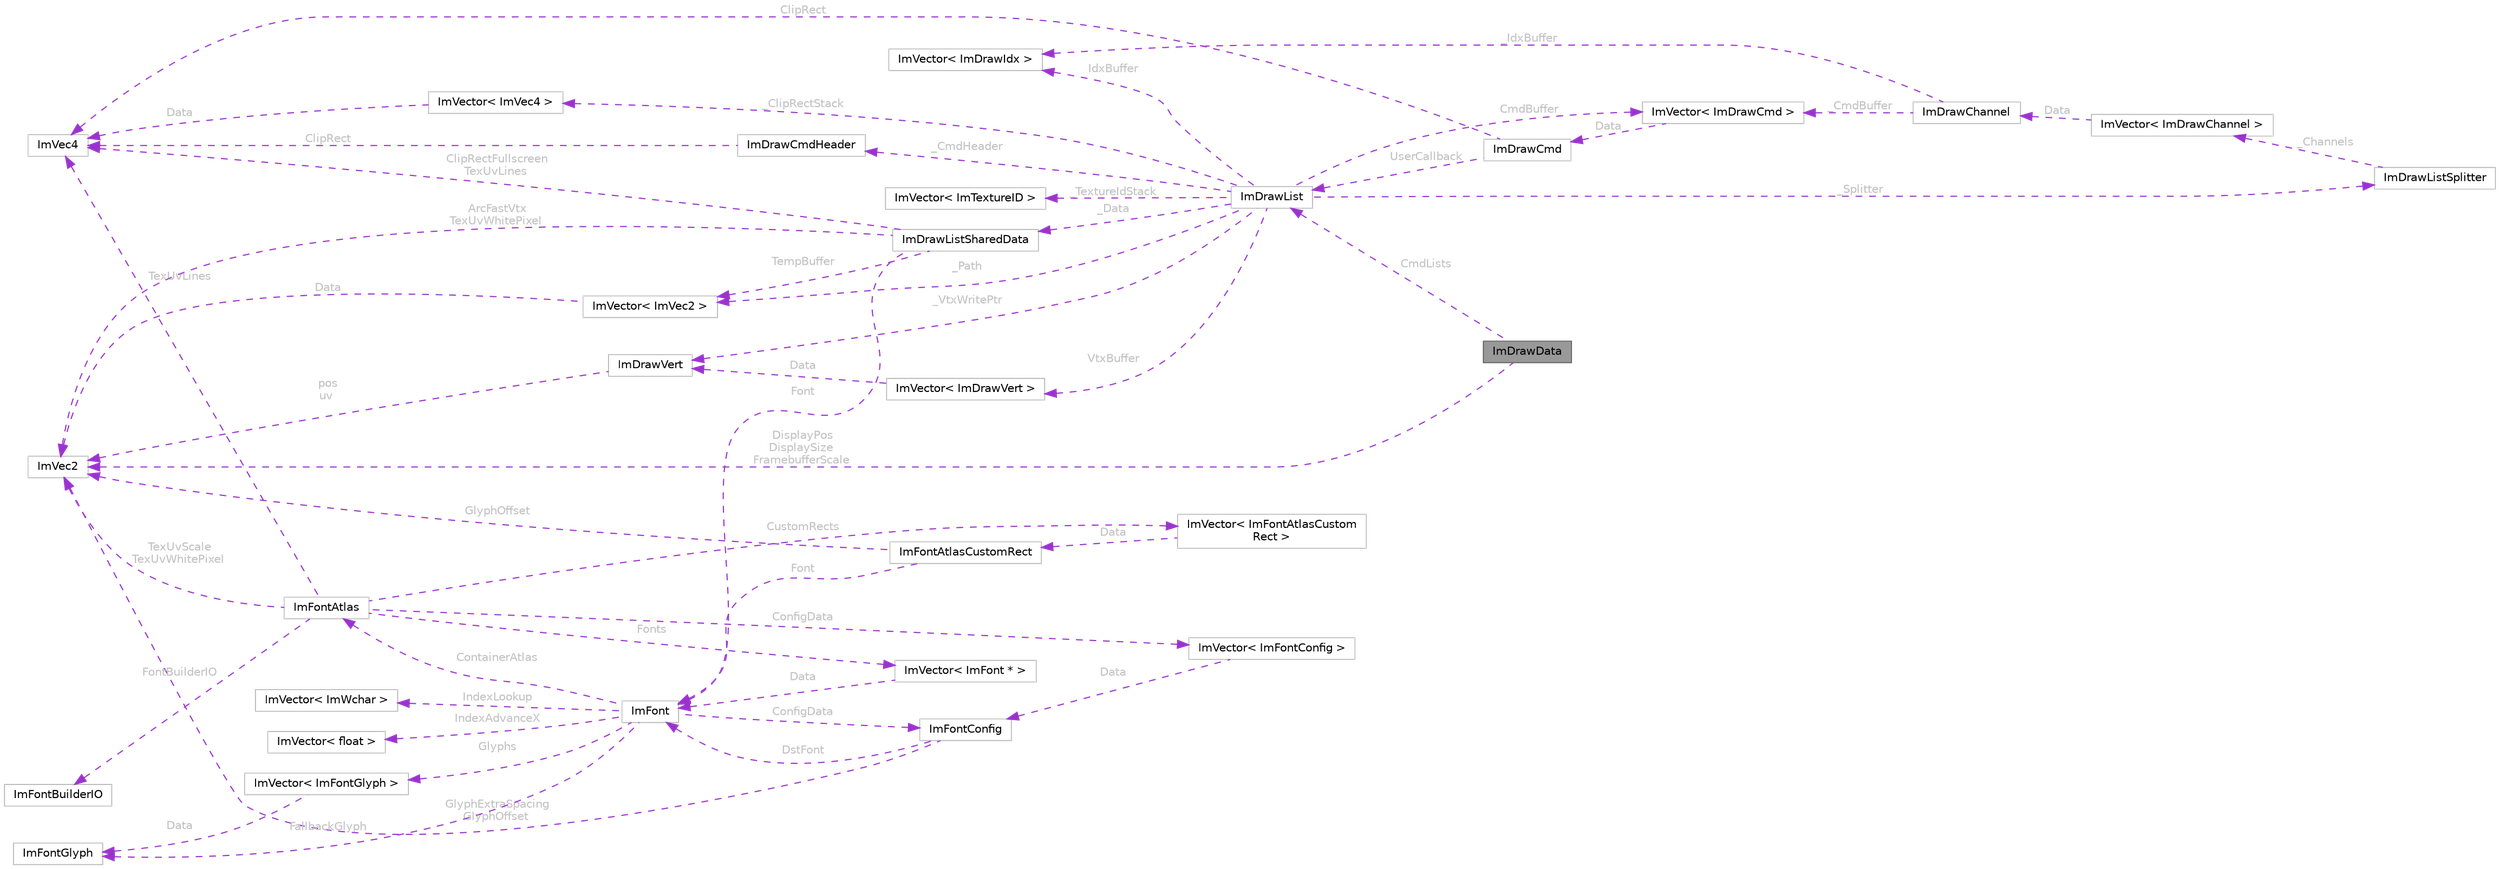 digraph "ImDrawData"
{
 // LATEX_PDF_SIZE
  bgcolor="transparent";
  edge [fontname=Helvetica,fontsize=10,labelfontname=Helvetica,labelfontsize=10];
  node [fontname=Helvetica,fontsize=10,shape=box,height=0.2,width=0.4];
  rankdir="LR";
  Node1 [id="Node000001",label="ImDrawData",height=0.2,width=0.4,color="gray40", fillcolor="grey60", style="filled", fontcolor="black",tooltip=" "];
  Node2 -> Node1 [id="edge49_Node000001_Node000002",dir="back",color="darkorchid3",style="dashed",tooltip=" ",label=" CmdLists",fontcolor="grey" ];
  Node2 [id="Node000002",label="ImDrawList",height=0.2,width=0.4,color="grey75", fillcolor="white", style="filled",URL="$struct_im_draw_list.html",tooltip=" "];
  Node3 -> Node2 [id="edge50_Node000002_Node000003",dir="back",color="darkorchid3",style="dashed",tooltip=" ",label=" CmdBuffer",fontcolor="grey" ];
  Node3 [id="Node000003",label="ImVector\< ImDrawCmd \>",height=0.2,width=0.4,color="grey75", fillcolor="white", style="filled",URL="$struct_im_vector.html",tooltip=" "];
  Node4 -> Node3 [id="edge51_Node000003_Node000004",dir="back",color="darkorchid3",style="dashed",tooltip=" ",label=" Data",fontcolor="grey" ];
  Node4 [id="Node000004",label="ImDrawCmd",height=0.2,width=0.4,color="grey75", fillcolor="white", style="filled",URL="$struct_im_draw_cmd.html",tooltip=" "];
  Node5 -> Node4 [id="edge52_Node000004_Node000005",dir="back",color="darkorchid3",style="dashed",tooltip=" ",label=" ClipRect",fontcolor="grey" ];
  Node5 [id="Node000005",label="ImVec4",height=0.2,width=0.4,color="grey75", fillcolor="white", style="filled",URL="$struct_im_vec4.html",tooltip=" "];
  Node2 -> Node4 [id="edge53_Node000004_Node000002",dir="back",color="darkorchid3",style="dashed",tooltip=" ",label=" UserCallback",fontcolor="grey" ];
  Node6 -> Node2 [id="edge54_Node000002_Node000006",dir="back",color="darkorchid3",style="dashed",tooltip=" ",label=" IdxBuffer",fontcolor="grey" ];
  Node6 [id="Node000006",label="ImVector\< ImDrawIdx \>",height=0.2,width=0.4,color="grey75", fillcolor="white", style="filled",URL="$struct_im_vector.html",tooltip=" "];
  Node7 -> Node2 [id="edge55_Node000002_Node000007",dir="back",color="darkorchid3",style="dashed",tooltip=" ",label=" VtxBuffer",fontcolor="grey" ];
  Node7 [id="Node000007",label="ImVector\< ImDrawVert \>",height=0.2,width=0.4,color="grey75", fillcolor="white", style="filled",URL="$struct_im_vector.html",tooltip=" "];
  Node8 -> Node7 [id="edge56_Node000007_Node000008",dir="back",color="darkorchid3",style="dashed",tooltip=" ",label=" Data",fontcolor="grey" ];
  Node8 [id="Node000008",label="ImDrawVert",height=0.2,width=0.4,color="grey75", fillcolor="white", style="filled",URL="$struct_im_draw_vert.html",tooltip=" "];
  Node9 -> Node8 [id="edge57_Node000008_Node000009",dir="back",color="darkorchid3",style="dashed",tooltip=" ",label=" pos\nuv",fontcolor="grey" ];
  Node9 [id="Node000009",label="ImVec2",height=0.2,width=0.4,color="grey75", fillcolor="white", style="filled",URL="$struct_im_vec2.html",tooltip=" "];
  Node10 -> Node2 [id="edge58_Node000002_Node000010",dir="back",color="darkorchid3",style="dashed",tooltip=" ",label=" _Data",fontcolor="grey" ];
  Node10 [id="Node000010",label="ImDrawListSharedData",height=0.2,width=0.4,color="grey75", fillcolor="white", style="filled",URL="$struct_im_draw_list_shared_data.html",tooltip=" "];
  Node9 -> Node10 [id="edge59_Node000010_Node000009",dir="back",color="darkorchid3",style="dashed",tooltip=" ",label=" ArcFastVtx\nTexUvWhitePixel",fontcolor="grey" ];
  Node11 -> Node10 [id="edge60_Node000010_Node000011",dir="back",color="darkorchid3",style="dashed",tooltip=" ",label=" Font",fontcolor="grey" ];
  Node11 [id="Node000011",label="ImFont",height=0.2,width=0.4,color="grey75", fillcolor="white", style="filled",URL="$struct_im_font.html",tooltip=" "];
  Node12 -> Node11 [id="edge61_Node000011_Node000012",dir="back",color="darkorchid3",style="dashed",tooltip=" ",label=" IndexAdvanceX",fontcolor="grey" ];
  Node12 [id="Node000012",label="ImVector\< float \>",height=0.2,width=0.4,color="grey75", fillcolor="white", style="filled",URL="$struct_im_vector.html",tooltip=" "];
  Node13 -> Node11 [id="edge62_Node000011_Node000013",dir="back",color="darkorchid3",style="dashed",tooltip=" ",label=" IndexLookup",fontcolor="grey" ];
  Node13 [id="Node000013",label="ImVector\< ImWchar \>",height=0.2,width=0.4,color="grey75", fillcolor="white", style="filled",URL="$struct_im_vector.html",tooltip=" "];
  Node14 -> Node11 [id="edge63_Node000011_Node000014",dir="back",color="darkorchid3",style="dashed",tooltip=" ",label=" Glyphs",fontcolor="grey" ];
  Node14 [id="Node000014",label="ImVector\< ImFontGlyph \>",height=0.2,width=0.4,color="grey75", fillcolor="white", style="filled",URL="$struct_im_vector.html",tooltip=" "];
  Node15 -> Node14 [id="edge64_Node000014_Node000015",dir="back",color="darkorchid3",style="dashed",tooltip=" ",label=" Data",fontcolor="grey" ];
  Node15 [id="Node000015",label="ImFontGlyph",height=0.2,width=0.4,color="grey75", fillcolor="white", style="filled",URL="$struct_im_font_glyph.html",tooltip=" "];
  Node15 -> Node11 [id="edge65_Node000011_Node000015",dir="back",color="darkorchid3",style="dashed",tooltip=" ",label=" FallbackGlyph",fontcolor="grey" ];
  Node16 -> Node11 [id="edge66_Node000011_Node000016",dir="back",color="darkorchid3",style="dashed",tooltip=" ",label=" ContainerAtlas",fontcolor="grey" ];
  Node16 [id="Node000016",label="ImFontAtlas",height=0.2,width=0.4,color="grey75", fillcolor="white", style="filled",URL="$struct_im_font_atlas.html",tooltip=" "];
  Node9 -> Node16 [id="edge67_Node000016_Node000009",dir="back",color="darkorchid3",style="dashed",tooltip=" ",label=" TexUvScale\nTexUvWhitePixel",fontcolor="grey" ];
  Node17 -> Node16 [id="edge68_Node000016_Node000017",dir="back",color="darkorchid3",style="dashed",tooltip=" ",label=" Fonts",fontcolor="grey" ];
  Node17 [id="Node000017",label="ImVector\< ImFont * \>",height=0.2,width=0.4,color="grey75", fillcolor="white", style="filled",URL="$struct_im_vector.html",tooltip=" "];
  Node11 -> Node17 [id="edge69_Node000017_Node000011",dir="back",color="darkorchid3",style="dashed",tooltip=" ",label=" Data",fontcolor="grey" ];
  Node18 -> Node16 [id="edge70_Node000016_Node000018",dir="back",color="darkorchid3",style="dashed",tooltip=" ",label=" CustomRects",fontcolor="grey" ];
  Node18 [id="Node000018",label="ImVector\< ImFontAtlasCustom\lRect \>",height=0.2,width=0.4,color="grey75", fillcolor="white", style="filled",URL="$struct_im_vector.html",tooltip=" "];
  Node19 -> Node18 [id="edge71_Node000018_Node000019",dir="back",color="darkorchid3",style="dashed",tooltip=" ",label=" Data",fontcolor="grey" ];
  Node19 [id="Node000019",label="ImFontAtlasCustomRect",height=0.2,width=0.4,color="grey75", fillcolor="white", style="filled",URL="$struct_im_font_atlas_custom_rect.html",tooltip=" "];
  Node9 -> Node19 [id="edge72_Node000019_Node000009",dir="back",color="darkorchid3",style="dashed",tooltip=" ",label=" GlyphOffset",fontcolor="grey" ];
  Node11 -> Node19 [id="edge73_Node000019_Node000011",dir="back",color="darkorchid3",style="dashed",tooltip=" ",label=" Font",fontcolor="grey" ];
  Node20 -> Node16 [id="edge74_Node000016_Node000020",dir="back",color="darkorchid3",style="dashed",tooltip=" ",label=" ConfigData",fontcolor="grey" ];
  Node20 [id="Node000020",label="ImVector\< ImFontConfig \>",height=0.2,width=0.4,color="grey75", fillcolor="white", style="filled",URL="$struct_im_vector.html",tooltip=" "];
  Node21 -> Node20 [id="edge75_Node000020_Node000021",dir="back",color="darkorchid3",style="dashed",tooltip=" ",label=" Data",fontcolor="grey" ];
  Node21 [id="Node000021",label="ImFontConfig",height=0.2,width=0.4,color="grey75", fillcolor="white", style="filled",URL="$struct_im_font_config.html",tooltip=" "];
  Node9 -> Node21 [id="edge76_Node000021_Node000009",dir="back",color="darkorchid3",style="dashed",tooltip=" ",label=" GlyphExtraSpacing\nGlyphOffset",fontcolor="grey" ];
  Node11 -> Node21 [id="edge77_Node000021_Node000011",dir="back",color="darkorchid3",style="dashed",tooltip=" ",label=" DstFont",fontcolor="grey" ];
  Node5 -> Node16 [id="edge78_Node000016_Node000005",dir="back",color="darkorchid3",style="dashed",tooltip=" ",label=" TexUvLines",fontcolor="grey" ];
  Node22 -> Node16 [id="edge79_Node000016_Node000022",dir="back",color="darkorchid3",style="dashed",tooltip=" ",label=" FontBuilderIO",fontcolor="grey" ];
  Node22 [id="Node000022",label="ImFontBuilderIO",height=0.2,width=0.4,color="grey75", fillcolor="white", style="filled",URL="$struct_im_font_builder_i_o.html",tooltip=" "];
  Node21 -> Node11 [id="edge80_Node000011_Node000021",dir="back",color="darkorchid3",style="dashed",tooltip=" ",label=" ConfigData",fontcolor="grey" ];
  Node5 -> Node10 [id="edge81_Node000010_Node000005",dir="back",color="darkorchid3",style="dashed",tooltip=" ",label=" ClipRectFullscreen\nTexUvLines",fontcolor="grey" ];
  Node23 -> Node10 [id="edge82_Node000010_Node000023",dir="back",color="darkorchid3",style="dashed",tooltip=" ",label=" TempBuffer",fontcolor="grey" ];
  Node23 [id="Node000023",label="ImVector\< ImVec2 \>",height=0.2,width=0.4,color="grey75", fillcolor="white", style="filled",URL="$struct_im_vector.html",tooltip=" "];
  Node9 -> Node23 [id="edge83_Node000023_Node000009",dir="back",color="darkorchid3",style="dashed",tooltip=" ",label=" Data",fontcolor="grey" ];
  Node8 -> Node2 [id="edge84_Node000002_Node000008",dir="back",color="darkorchid3",style="dashed",tooltip=" ",label=" _VtxWritePtr",fontcolor="grey" ];
  Node24 -> Node2 [id="edge85_Node000002_Node000024",dir="back",color="darkorchid3",style="dashed",tooltip=" ",label=" _ClipRectStack",fontcolor="grey" ];
  Node24 [id="Node000024",label="ImVector\< ImVec4 \>",height=0.2,width=0.4,color="grey75", fillcolor="white", style="filled",URL="$struct_im_vector.html",tooltip=" "];
  Node5 -> Node24 [id="edge86_Node000024_Node000005",dir="back",color="darkorchid3",style="dashed",tooltip=" ",label=" Data",fontcolor="grey" ];
  Node25 -> Node2 [id="edge87_Node000002_Node000025",dir="back",color="darkorchid3",style="dashed",tooltip=" ",label=" _TextureIdStack",fontcolor="grey" ];
  Node25 [id="Node000025",label="ImVector\< ImTextureID \>",height=0.2,width=0.4,color="grey75", fillcolor="white", style="filled",URL="$struct_im_vector.html",tooltip=" "];
  Node23 -> Node2 [id="edge88_Node000002_Node000023",dir="back",color="darkorchid3",style="dashed",tooltip=" ",label=" _Path",fontcolor="grey" ];
  Node26 -> Node2 [id="edge89_Node000002_Node000026",dir="back",color="darkorchid3",style="dashed",tooltip=" ",label=" _CmdHeader",fontcolor="grey" ];
  Node26 [id="Node000026",label="ImDrawCmdHeader",height=0.2,width=0.4,color="grey75", fillcolor="white", style="filled",URL="$struct_im_draw_cmd_header.html",tooltip=" "];
  Node5 -> Node26 [id="edge90_Node000026_Node000005",dir="back",color="darkorchid3",style="dashed",tooltip=" ",label=" ClipRect",fontcolor="grey" ];
  Node27 -> Node2 [id="edge91_Node000002_Node000027",dir="back",color="darkorchid3",style="dashed",tooltip=" ",label=" _Splitter",fontcolor="grey" ];
  Node27 [id="Node000027",label="ImDrawListSplitter",height=0.2,width=0.4,color="grey75", fillcolor="white", style="filled",URL="$struct_im_draw_list_splitter.html",tooltip=" "];
  Node28 -> Node27 [id="edge92_Node000027_Node000028",dir="back",color="darkorchid3",style="dashed",tooltip=" ",label=" _Channels",fontcolor="grey" ];
  Node28 [id="Node000028",label="ImVector\< ImDrawChannel \>",height=0.2,width=0.4,color="grey75", fillcolor="white", style="filled",URL="$struct_im_vector.html",tooltip=" "];
  Node29 -> Node28 [id="edge93_Node000028_Node000029",dir="back",color="darkorchid3",style="dashed",tooltip=" ",label=" Data",fontcolor="grey" ];
  Node29 [id="Node000029",label="ImDrawChannel",height=0.2,width=0.4,color="grey75", fillcolor="white", style="filled",URL="$struct_im_draw_channel.html",tooltip=" "];
  Node3 -> Node29 [id="edge94_Node000029_Node000003",dir="back",color="darkorchid3",style="dashed",tooltip=" ",label=" _CmdBuffer",fontcolor="grey" ];
  Node6 -> Node29 [id="edge95_Node000029_Node000006",dir="back",color="darkorchid3",style="dashed",tooltip=" ",label=" _IdxBuffer",fontcolor="grey" ];
  Node9 -> Node1 [id="edge96_Node000001_Node000009",dir="back",color="darkorchid3",style="dashed",tooltip=" ",label=" DisplayPos\nDisplaySize\nFramebufferScale",fontcolor="grey" ];
}
